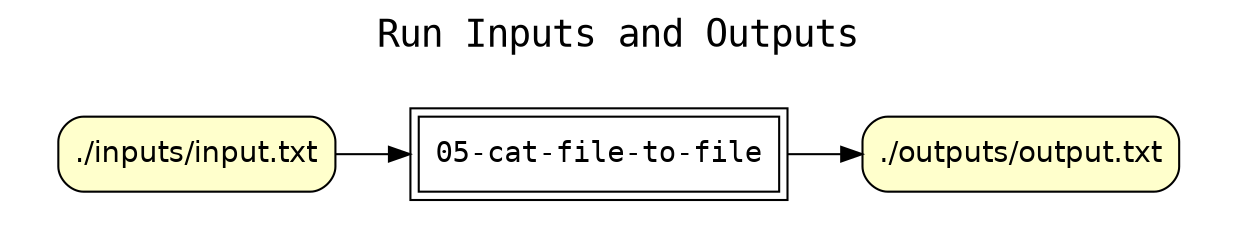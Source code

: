 


digraph cpr_run {
rankdir=LR
fontname=Courier; fontsize=18; labelloc=t
label="Run Inputs and Outputs"

node[shape=box style="filled" fillcolor="#FFFFFF" peripheries=2 fontname=Courier]
"http://cirss.illinois.edu/runs/0/" [label="05-cat-file-to-file"]

node[shape=box style="rounded,filled" fillcolor="#FFFFCC" peripheries=1 fontname=Helvetica]

# input file nodes
subgraph cluster_input_files { label=""; color=white; penwidth=0
subgraph cluster_input_files_inner { label=""; color=white
"http://cirss.illinois.edu/runs/0/fileresource/17" [label="./inputs/input.txt"]
}}

# output file nodes
subgraph cluster_output_files { label=""; color=white; penwidth=0
subgraph cluster_output_files_inner { label=""; color=white
"http://cirss.illinois.edu/runs/0/fileresource/10" [label="./outputs/output.txt"]
}}

# input file edges
"http://cirss.illinois.edu/runs/0/fileresource/17" -> "http://cirss.illinois.edu/runs/0/"

# output file edges
"http://cirss.illinois.edu/runs/0/" -> "http://cirss.illinois.edu/runs/0/fileresource/10"

}



